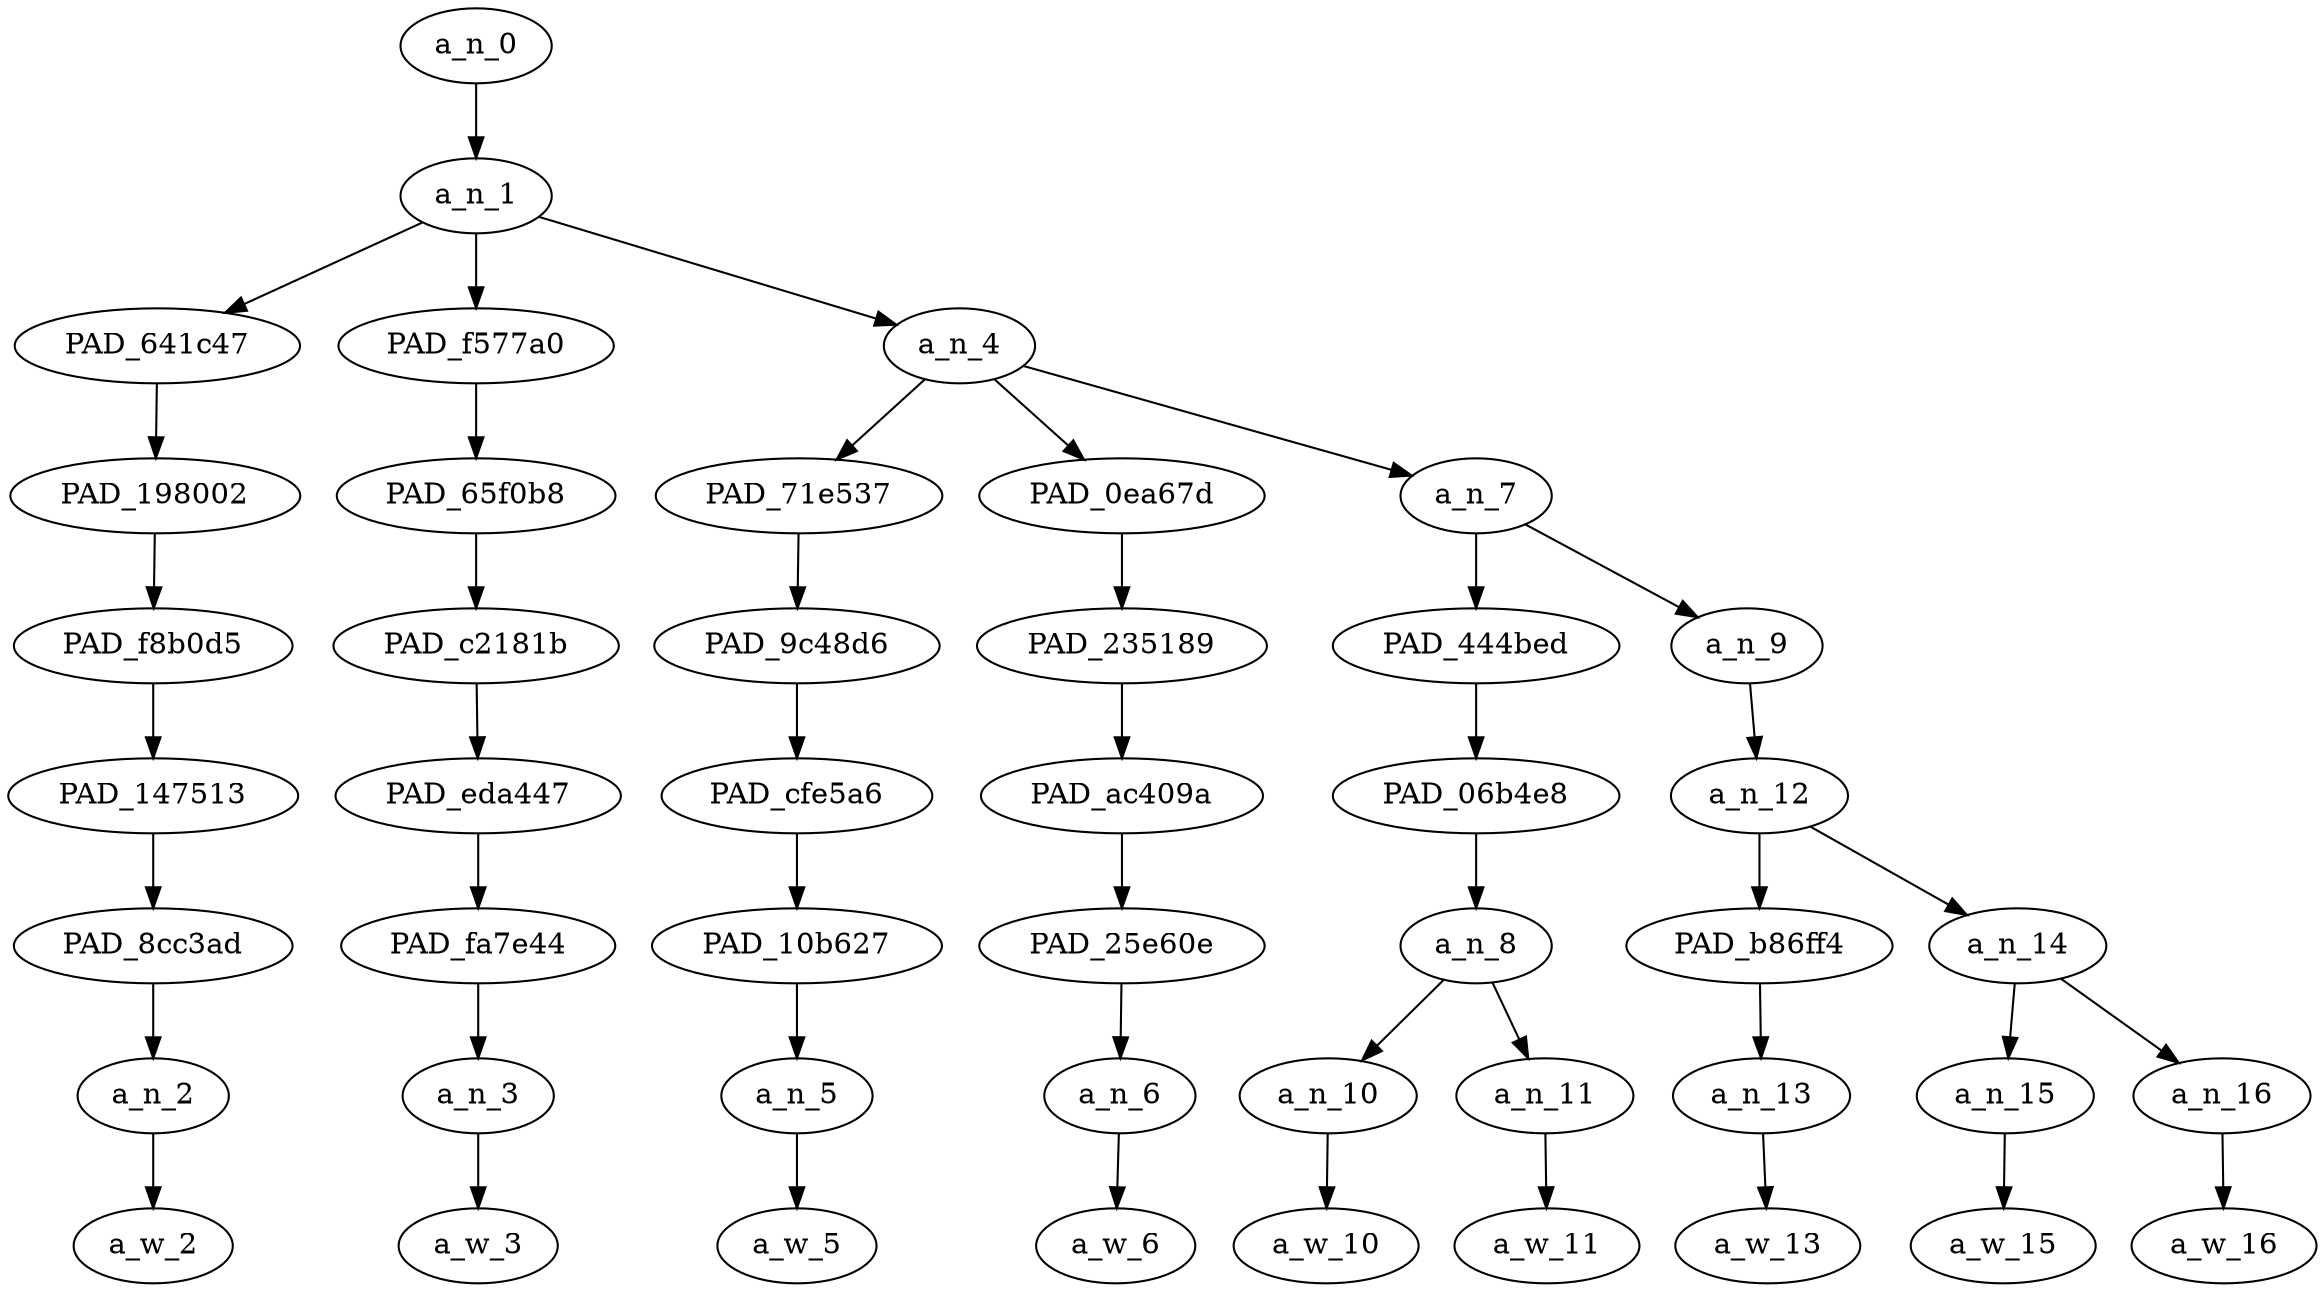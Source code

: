 strict digraph "" {
	a_n_0	[div_dir=1,
		index=0,
		level=8,
		pos="1.5138888888888886,8!",
		text_span="[0, 1, 2, 3, 4, 5, 6, 7, 8]",
		value=1.00000002];
	a_n_1	[div_dir=1,
		index=0,
		level=7,
		pos="1.5138888888888886,7!",
		text_span="[0, 1, 2, 3, 4, 5, 6, 7, 8]",
		value=0.99888207];
	a_n_0 -> a_n_1;
	PAD_641c47	[div_dir=1,
		index=0,
		level=6,
		pos="0.0,6!",
		text_span="[0]",
		value=0.06239694];
	a_n_1 -> PAD_641c47;
	PAD_f577a0	[div_dir=-1,
		index=1,
		level=6,
		pos="1.0,6!",
		text_span="[1]",
		value=0.05226087];
	a_n_1 -> PAD_f577a0;
	a_n_4	[div_dir=1,
		index=2,
		level=6,
		pos="3.5416666666666665,6!",
		text_span="[2, 3, 4, 5, 6, 7, 8]",
		value=0.88310631];
	a_n_1 -> a_n_4;
	PAD_198002	[div_dir=1,
		index=0,
		level=5,
		pos="0.0,5!",
		text_span="[0]",
		value=0.06239694];
	PAD_641c47 -> PAD_198002;
	PAD_f8b0d5	[div_dir=1,
		index=0,
		level=4,
		pos="0.0,4!",
		text_span="[0]",
		value=0.06239694];
	PAD_198002 -> PAD_f8b0d5;
	PAD_147513	[div_dir=1,
		index=0,
		level=3,
		pos="0.0,3!",
		text_span="[0]",
		value=0.06239694];
	PAD_f8b0d5 -> PAD_147513;
	PAD_8cc3ad	[div_dir=1,
		index=0,
		level=2,
		pos="0.0,2!",
		text_span="[0]",
		value=0.06239694];
	PAD_147513 -> PAD_8cc3ad;
	a_n_2	[div_dir=1,
		index=0,
		level=1,
		pos="0.0,1!",
		text_span="[0]",
		value=0.06239694];
	PAD_8cc3ad -> a_n_2;
	a_w_2	[div_dir=0,
		index=0,
		level=0,
		pos="0,0!",
		text_span="[0]",
		value=do];
	a_n_2 -> a_w_2;
	PAD_65f0b8	[div_dir=-1,
		index=1,
		level=5,
		pos="1.0,5!",
		text_span="[1]",
		value=0.05226087];
	PAD_f577a0 -> PAD_65f0b8;
	PAD_c2181b	[div_dir=-1,
		index=1,
		level=4,
		pos="1.0,4!",
		text_span="[1]",
		value=0.05226087];
	PAD_65f0b8 -> PAD_c2181b;
	PAD_eda447	[div_dir=-1,
		index=1,
		level=3,
		pos="1.0,3!",
		text_span="[1]",
		value=0.05226087];
	PAD_c2181b -> PAD_eda447;
	PAD_fa7e44	[div_dir=-1,
		index=1,
		level=2,
		pos="1.0,2!",
		text_span="[1]",
		value=0.05226087];
	PAD_eda447 -> PAD_fa7e44;
	a_n_3	[div_dir=-1,
		index=1,
		level=1,
		pos="1.0,1!",
		text_span="[1]",
		value=0.05226087];
	PAD_fa7e44 -> a_n_3;
	a_w_3	[div_dir=0,
		index=1,
		level=0,
		pos="1,0!",
		text_span="[1]",
		value=not];
	a_n_3 -> a_w_3;
	PAD_71e537	[div_dir=-1,
		index=2,
		level=5,
		pos="2.0,5!",
		text_span="[2]",
		value=0.07555768];
	a_n_4 -> PAD_71e537;
	PAD_0ea67d	[div_dir=1,
		index=3,
		level=5,
		pos="3.0,5!",
		text_span="[3]",
		value=0.06966665];
	a_n_4 -> PAD_0ea67d;
	a_n_7	[div_dir=1,
		index=4,
		level=5,
		pos="5.625,5!",
		text_span="[4, 5, 6, 7, 8]",
		value=0.73685160];
	a_n_4 -> a_n_7;
	PAD_9c48d6	[div_dir=-1,
		index=2,
		level=4,
		pos="2.0,4!",
		text_span="[2]",
		value=0.07555768];
	PAD_71e537 -> PAD_9c48d6;
	PAD_cfe5a6	[div_dir=-1,
		index=2,
		level=3,
		pos="2.0,3!",
		text_span="[2]",
		value=0.07555768];
	PAD_9c48d6 -> PAD_cfe5a6;
	PAD_10b627	[div_dir=-1,
		index=2,
		level=2,
		pos="2.0,2!",
		text_span="[2]",
		value=0.07555768];
	PAD_cfe5a6 -> PAD_10b627;
	a_n_5	[div_dir=-1,
		index=2,
		level=1,
		pos="2.0,1!",
		text_span="[2]",
		value=0.07555768];
	PAD_10b627 -> a_n_5;
	a_w_5	[div_dir=0,
		index=2,
		level=0,
		pos="2,0!",
		text_span="[2]",
		value=call];
	a_n_5 -> a_w_5;
	PAD_235189	[div_dir=1,
		index=3,
		level=4,
		pos="3.0,4!",
		text_span="[3]",
		value=0.06966665];
	PAD_0ea67d -> PAD_235189;
	PAD_ac409a	[div_dir=1,
		index=3,
		level=3,
		pos="3.0,3!",
		text_span="[3]",
		value=0.06966665];
	PAD_235189 -> PAD_ac409a;
	PAD_25e60e	[div_dir=1,
		index=3,
		level=2,
		pos="3.0,2!",
		text_span="[3]",
		value=0.06966665];
	PAD_ac409a -> PAD_25e60e;
	a_n_6	[div_dir=1,
		index=3,
		level=1,
		pos="3.0,1!",
		text_span="[3]",
		value=0.06966665];
	PAD_25e60e -> a_n_6;
	a_w_6	[div_dir=0,
		index=3,
		level=0,
		pos="3,0!",
		text_span="[3]",
		value=me];
	a_n_6 -> a_w_6;
	PAD_444bed	[div_dir=1,
		index=4,
		level=4,
		pos="4.5,4!",
		text_span="[4, 5]",
		value=0.50133234];
	a_n_7 -> PAD_444bed;
	a_n_9	[div_dir=1,
		index=5,
		level=4,
		pos="6.75,4!",
		text_span="[6, 7, 8]",
		value=0.23438910];
	a_n_7 -> a_n_9;
	PAD_06b4e8	[div_dir=1,
		index=4,
		level=3,
		pos="4.5,3!",
		text_span="[4, 5]",
		value=0.50133234];
	PAD_444bed -> PAD_06b4e8;
	a_n_8	[div_dir=1,
		index=4,
		level=2,
		pos="4.5,2!",
		text_span="[4, 5]",
		value=0.50133234];
	PAD_06b4e8 -> a_n_8;
	a_n_10	[div_dir=1,
		index=4,
		level=1,
		pos="4.0,1!",
		text_span="[4]",
		value=0.07986686];
	a_n_8 -> a_n_10;
	a_n_11	[div_dir=1,
		index=5,
		level=1,
		pos="5.0,1!",
		text_span="[5]",
		value=0.42011563];
	a_n_8 -> a_n_11;
	a_w_10	[div_dir=0,
		index=4,
		level=0,
		pos="4,0!",
		text_span="[4]",
		value=a];
	a_n_10 -> a_w_10;
	a_w_11	[div_dir=0,
		index=5,
		level=0,
		pos="5,0!",
		text_span="[5]",
		value=nigger];
	a_n_11 -> a_w_11;
	a_n_12	[div_dir=1,
		index=5,
		level=3,
		pos="6.75,3!",
		text_span="[6, 7, 8]",
		value=0.23413846];
	a_n_9 -> a_n_12;
	PAD_b86ff4	[div_dir=1,
		index=5,
		level=2,
		pos="6.0,2!",
		text_span="[6]",
		value=0.07903188];
	a_n_12 -> PAD_b86ff4;
	a_n_14	[div_dir=1,
		index=6,
		level=2,
		pos="7.5,2!",
		text_span="[7, 8]",
		value=0.15485593];
	a_n_12 -> a_n_14;
	a_n_13	[div_dir=1,
		index=6,
		level=1,
		pos="6.0,1!",
		text_span="[6]",
		value=0.07903188];
	PAD_b86ff4 -> a_n_13;
	a_w_13	[div_dir=0,
		index=6,
		level=0,
		pos="6,0!",
		text_span="[6]",
		value=i];
	a_n_13 -> a_w_13;
	a_n_15	[div_dir=1,
		index=7,
		level=1,
		pos="7.0,1!",
		text_span="[7]",
		value=0.06383230];
	a_n_14 -> a_n_15;
	a_n_16	[div_dir=-1,
		index=8,
		level=1,
		pos="8.0,1!",
		text_span="[8]",
		value=0.09097425];
	a_n_14 -> a_n_16;
	a_w_15	[div_dir=0,
		index=7,
		level=0,
		pos="7,0!",
		text_span="[7]",
		value=am];
	a_n_15 -> a_w_15;
	a_w_16	[div_dir=0,
		index=8,
		level=0,
		pos="8,0!",
		text_span="[8]",
		value=white];
	a_n_16 -> a_w_16;
}
